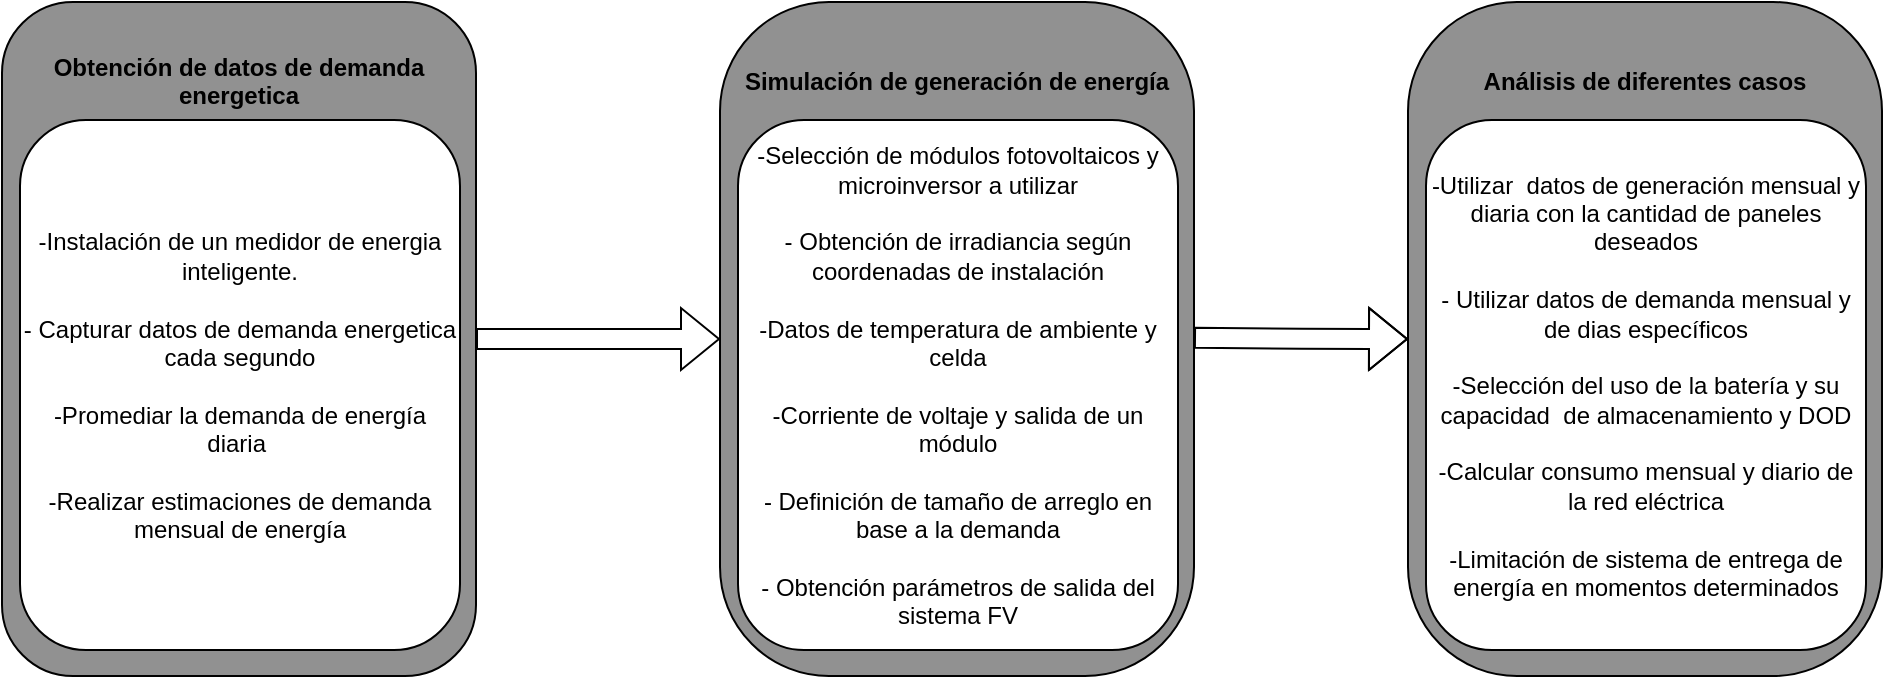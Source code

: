 <mxfile version="22.1.18" type="google">
  <diagram name="Página-1" id="ojApRACUY5PvaiGoMTEj">
    <mxGraphModel dx="1613" dy="706" grid="0" gridSize="10" guides="1" tooltips="1" connect="1" arrows="1" fold="1" page="0" pageScale="1" pageWidth="827" pageHeight="1169" math="0" shadow="0">
      <root>
        <mxCell id="0" />
        <mxCell id="1" parent="0" />
        <mxCell id="naCXiOv2cLaYNiZCOE62-3" value="&lt;b&gt;Simulación de generación de energía&lt;br&gt;&lt;br&gt;&lt;br&gt;&lt;br&gt;&lt;br&gt;&lt;br&gt;&lt;br&gt;&lt;br&gt;&lt;br&gt;&lt;br&gt;&lt;br&gt;&lt;br&gt;&lt;br&gt;&lt;br&gt;&lt;br&gt;&lt;br&gt;&lt;br&gt;&lt;br&gt;&lt;br&gt;&lt;/b&gt;" style="rounded=1;whiteSpace=wrap;html=1;fillColor=#919191;arcSize=23;" vertex="1" parent="1">
          <mxGeometry x="499" y="90" width="237" height="337" as="geometry" />
        </mxCell>
        <mxCell id="naCXiOv2cLaYNiZCOE62-4" value="-Selección de módulos fotovoltaicos y microinversor a utilizar&lt;br&gt;&lt;br&gt;- Obtención de irradiancia según coordenadas de instalación&lt;br&gt;&lt;br&gt;-Datos de temperatura de ambiente y celda&lt;br&gt;&lt;br&gt;-Corriente de voltaje y salida de un módulo&lt;br&gt;&lt;br&gt;- Definición de tamaño de arreglo en base a la demanda&lt;br&gt;&lt;br&gt;- Obtención parámetros de salida del sistema FV" style="rounded=1;whiteSpace=wrap;html=1;" vertex="1" parent="1">
          <mxGeometry x="508" y="149" width="220" height="265" as="geometry" />
        </mxCell>
        <mxCell id="naCXiOv2cLaYNiZCOE62-11" style="edgeStyle=orthogonalEdgeStyle;rounded=0;orthogonalLoop=1;jettySize=auto;html=1;exitX=1;exitY=0.5;exitDx=0;exitDy=0;entryX=0;entryY=0.5;entryDx=0;entryDy=0;shape=flexArrow;" edge="1" parent="1" source="naCXiOv2cLaYNiZCOE62-7" target="naCXiOv2cLaYNiZCOE62-3">
          <mxGeometry relative="1" as="geometry" />
        </mxCell>
        <mxCell id="naCXiOv2cLaYNiZCOE62-7" value="&lt;b style=&quot;border-color: var(--border-color);&quot;&gt;Obtención de datos de demanda energetica&lt;br style=&quot;border-color: var(--border-color);&quot;&gt;&lt;br&gt;&lt;br&gt;&lt;br style=&quot;border-color: var(--border-color);&quot;&gt;&lt;br style=&quot;border-color: var(--border-color);&quot;&gt;&lt;br style=&quot;border-color: var(--border-color);&quot;&gt;&lt;br style=&quot;border-color: var(--border-color);&quot;&gt;&lt;br style=&quot;border-color: var(--border-color);&quot;&gt;&lt;br style=&quot;border-color: var(--border-color);&quot;&gt;&lt;br style=&quot;border-color: var(--border-color);&quot;&gt;&lt;br style=&quot;border-color: var(--border-color);&quot;&gt;&lt;br style=&quot;border-color: var(--border-color);&quot;&gt;&lt;br style=&quot;border-color: var(--border-color);&quot;&gt;&lt;br style=&quot;border-color: var(--border-color);&quot;&gt;&lt;br style=&quot;border-color: var(--border-color);&quot;&gt;&lt;br style=&quot;border-color: var(--border-color);&quot;&gt;&lt;br style=&quot;border-color: var(--border-color);&quot;&gt;&lt;br style=&quot;border-color: var(--border-color);&quot;&gt;&lt;br style=&quot;border-color: var(--border-color);&quot;&gt;&lt;/b&gt;" style="rounded=1;whiteSpace=wrap;html=1;fillColor=#919191;" vertex="1" parent="1">
          <mxGeometry x="140" y="90" width="237" height="337" as="geometry" />
        </mxCell>
        <mxCell id="naCXiOv2cLaYNiZCOE62-8" value="-Instalación de un medidor de energia inteligente.&lt;br style=&quot;border-color: var(--border-color);&quot;&gt;&lt;br style=&quot;border-color: var(--border-color);&quot;&gt;- Capturar datos de demanda energetica cada segundo&lt;br style=&quot;border-color: var(--border-color);&quot;&gt;&lt;br style=&quot;border-color: var(--border-color);&quot;&gt;-Promediar la demanda de energía diaria&amp;nbsp;&lt;br style=&quot;border-color: var(--border-color);&quot;&gt;&lt;br style=&quot;border-color: var(--border-color);&quot;&gt;-Realizar estimaciones de demanda mensual de energía" style="rounded=1;whiteSpace=wrap;html=1;" vertex="1" parent="1">
          <mxGeometry x="149" y="149" width="220" height="265" as="geometry" />
        </mxCell>
        <mxCell id="naCXiOv2cLaYNiZCOE62-9" value="&lt;b&gt;Análisis de diferentes casos&lt;br&gt;&lt;br&gt;&lt;br&gt;&lt;br&gt;&lt;br&gt;&lt;br&gt;&lt;br&gt;&lt;br&gt;&lt;br&gt;&lt;br&gt;&lt;br&gt;&lt;br&gt;&lt;br&gt;&lt;br&gt;&lt;br&gt;&lt;br&gt;&lt;br&gt;&lt;br&gt;&lt;br&gt;&lt;/b&gt;" style="rounded=1;whiteSpace=wrap;html=1;fillColor=#919191;arcSize=23;" vertex="1" parent="1">
          <mxGeometry x="843" y="90" width="237" height="337" as="geometry" />
        </mxCell>
        <mxCell id="naCXiOv2cLaYNiZCOE62-10" value="-Utilizar&amp;nbsp; datos de generación mensual y diaria con la cantidad de paneles deseados&lt;br&gt;&lt;br&gt;- Utilizar datos de demanda mensual y de dias específicos&lt;br&gt;&lt;br&gt;-Selección del uso de la batería y su capacidad&amp;nbsp; de almacenamiento y DOD&lt;br&gt;&lt;br&gt;-Calcular consumo mensual y diario de la red eléctrica&lt;br&gt;&lt;br&gt;-Limitación de sistema de entrega de energía en momentos determinados&lt;br&gt;" style="rounded=1;whiteSpace=wrap;html=1;" vertex="1" parent="1">
          <mxGeometry x="852" y="149" width="220" height="265" as="geometry" />
        </mxCell>
        <mxCell id="naCXiOv2cLaYNiZCOE62-13" style="edgeStyle=orthogonalEdgeStyle;rounded=0;orthogonalLoop=1;jettySize=auto;html=1;exitX=1;exitY=0.5;exitDx=0;exitDy=0;shape=flexArrow;entryX=0;entryY=0.5;entryDx=0;entryDy=0;" edge="1" parent="1" target="naCXiOv2cLaYNiZCOE62-9">
          <mxGeometry relative="1" as="geometry">
            <mxPoint x="736" y="257.91" as="sourcePoint" />
            <mxPoint x="840" y="258" as="targetPoint" />
          </mxGeometry>
        </mxCell>
      </root>
    </mxGraphModel>
  </diagram>
</mxfile>
